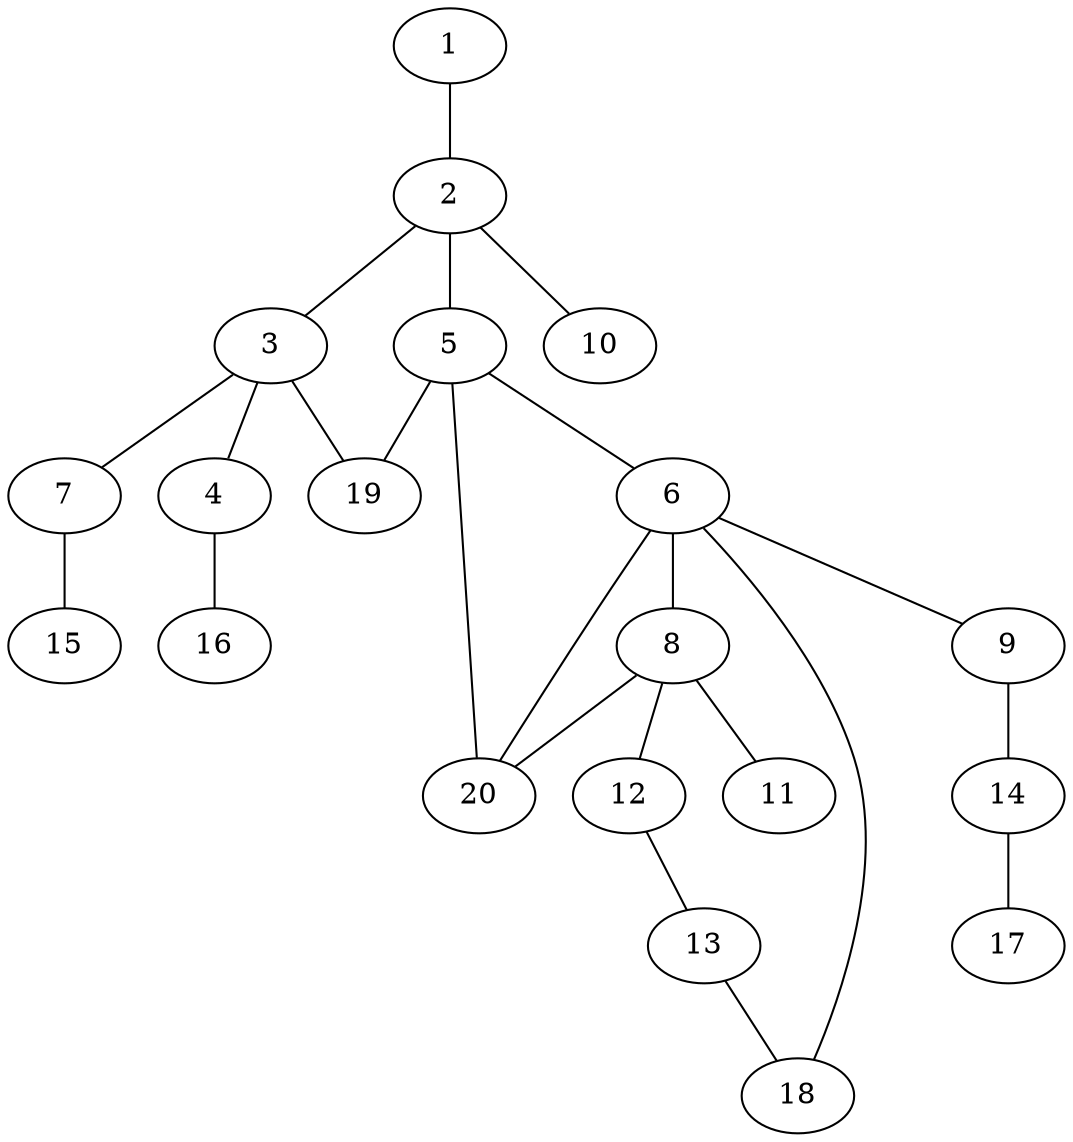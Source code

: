 graph graphname {1--2
2--3
2--5
2--10
3--4
3--7
3--19
4--16
5--6
5--19
5--20
6--8
6--9
6--18
6--20
7--15
8--11
8--12
8--20
9--14
12--13
13--18
14--17
}